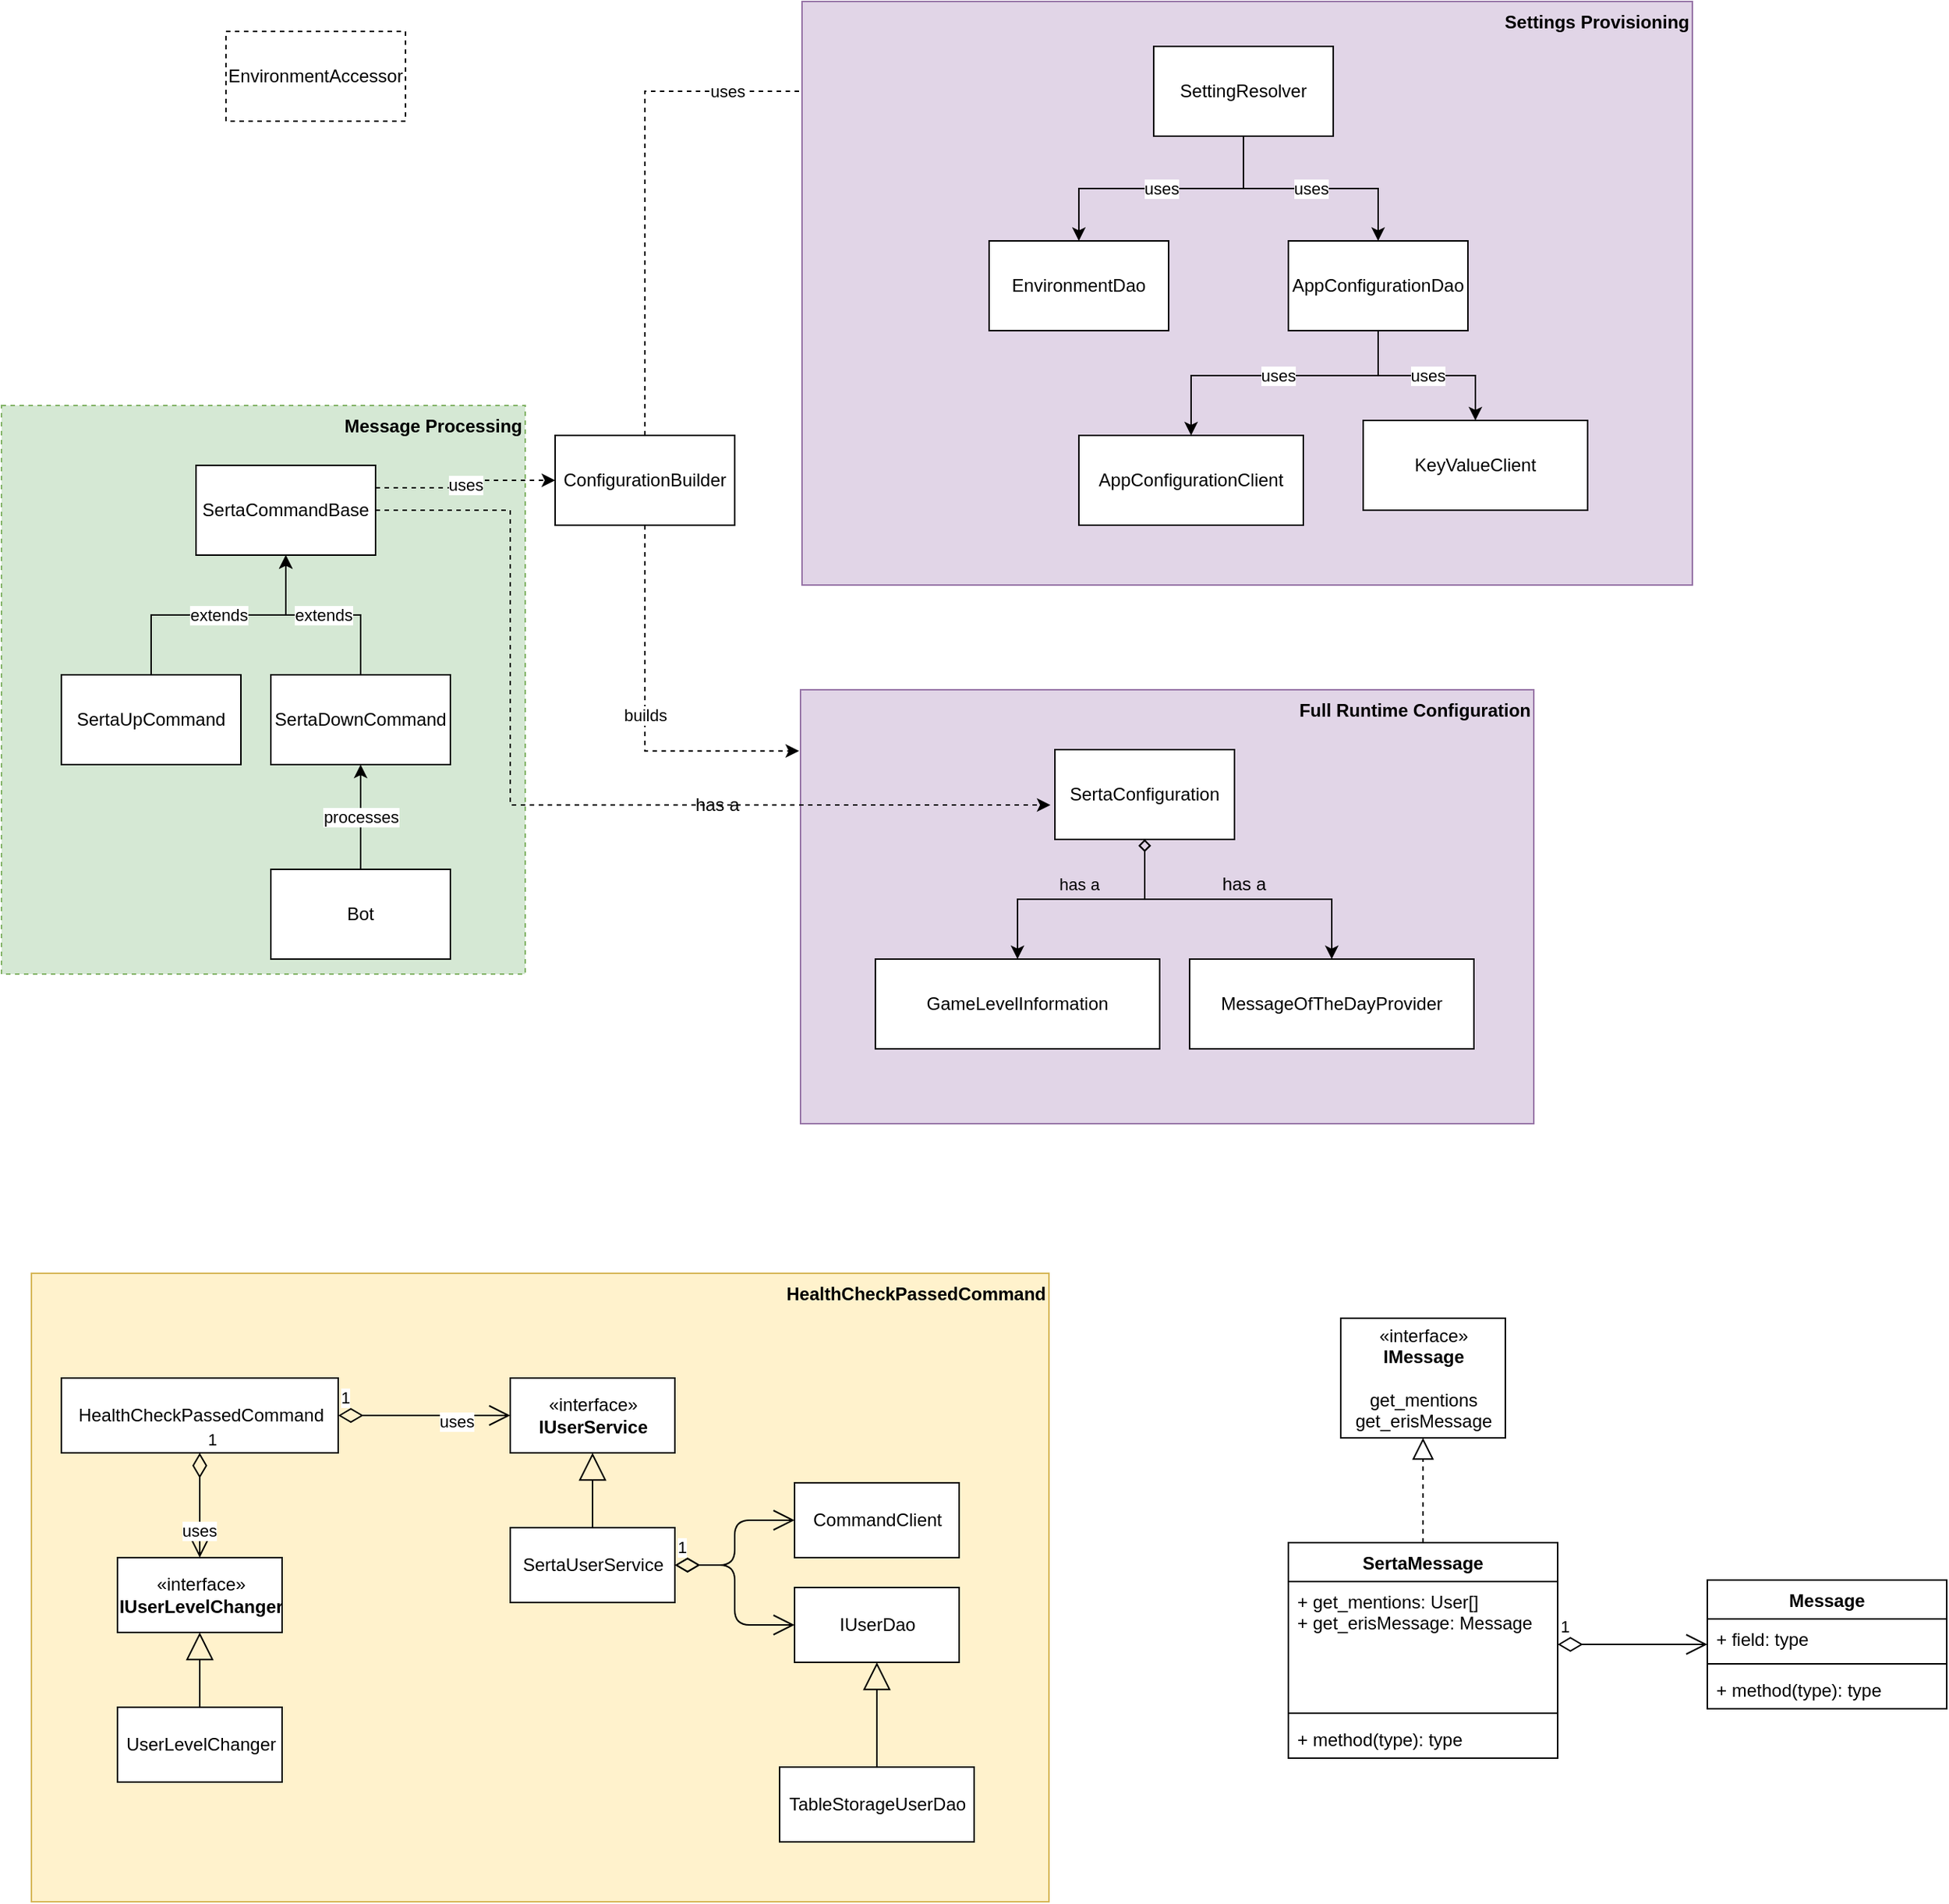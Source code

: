 <mxfile version="13.0.9" type="github">
  <diagram id="GnVgiSFdVF10wmryirrv" name="Page-1">
    <mxGraphModel dx="946" dy="1661" grid="1" gridSize="10" guides="1" tooltips="1" connect="1" arrows="1" fold="1" page="1" pageScale="1" pageWidth="850" pageHeight="1100" math="0" shadow="0">
      <root>
        <mxCell id="0" />
        <mxCell id="1" parent="0" />
        <mxCell id="4HCinlOvz4c1UebS4xHj-32" value="HealthCheckPassedCommand" style="rounded=0;whiteSpace=wrap;html=1;fillColor=#fff2cc;strokeColor=#d6b656;fontStyle=1;align=right;verticalAlign=top;" parent="1" vertex="1">
          <mxGeometry x="40" y="610" width="680" height="420" as="geometry" />
        </mxCell>
        <mxCell id="5fEO6STA1TvdQxu0LVJK-40" value="Message Processing" style="rounded=0;whiteSpace=wrap;html=1;dashed=1;align=right;fontStyle=1;verticalAlign=top;fillColor=#d5e8d4;strokeColor=#82b366;" parent="1" vertex="1">
          <mxGeometry x="20" y="30" width="350" height="380" as="geometry" />
        </mxCell>
        <mxCell id="5fEO6STA1TvdQxu0LVJK-2" value="EnvironmentAccessor" style="rounded=0;whiteSpace=wrap;html=1;dashed=1;" parent="1" vertex="1">
          <mxGeometry x="170" y="-220" width="120" height="60" as="geometry" />
        </mxCell>
        <mxCell id="5fEO6STA1TvdQxu0LVJK-35" value="uses" style="edgeStyle=orthogonalEdgeStyle;rounded=0;orthogonalLoop=1;jettySize=auto;html=1;exitX=0.5;exitY=0;exitDx=0;exitDy=0;entryX=0;entryY=0.5;entryDx=0;entryDy=0;dashed=1;" parent="1" source="5fEO6STA1TvdQxu0LVJK-3" target="5fEO6STA1TvdQxu0LVJK-1" edge="1">
          <mxGeometry relative="1" as="geometry" />
        </mxCell>
        <mxCell id="5fEO6STA1TvdQxu0LVJK-39" value="builds" style="edgeStyle=orthogonalEdgeStyle;rounded=0;orthogonalLoop=1;jettySize=auto;html=1;exitX=0.5;exitY=1;exitDx=0;exitDy=0;entryX=-0.002;entryY=0.141;entryDx=0;entryDy=0;entryPerimeter=0;dashed=1;" parent="1" source="5fEO6STA1TvdQxu0LVJK-3" target="5fEO6STA1TvdQxu0LVJK-34" edge="1">
          <mxGeometry relative="1" as="geometry" />
        </mxCell>
        <mxCell id="5fEO6STA1TvdQxu0LVJK-3" value="ConfigurationBuilder" style="rounded=0;whiteSpace=wrap;html=1;" parent="1" vertex="1">
          <mxGeometry x="390" y="50" width="120" height="60" as="geometry" />
        </mxCell>
        <mxCell id="5fEO6STA1TvdQxu0LVJK-30" value="uses" style="edgeStyle=orthogonalEdgeStyle;rounded=0;orthogonalLoop=1;jettySize=auto;html=1;exitX=1;exitY=0.25;exitDx=0;exitDy=0;entryX=0;entryY=0.5;entryDx=0;entryDy=0;dashed=1;" parent="1" source="5fEO6STA1TvdQxu0LVJK-11" target="5fEO6STA1TvdQxu0LVJK-3" edge="1">
          <mxGeometry relative="1" as="geometry" />
        </mxCell>
        <mxCell id="5fEO6STA1TvdQxu0LVJK-11" value="SertaCommandBase" style="rounded=0;whiteSpace=wrap;html=1;" parent="1" vertex="1">
          <mxGeometry x="150" y="70" width="120" height="60" as="geometry" />
        </mxCell>
        <mxCell id="5fEO6STA1TvdQxu0LVJK-28" value="extends" style="edgeStyle=orthogonalEdgeStyle;rounded=0;orthogonalLoop=1;jettySize=auto;html=1;exitX=0.5;exitY=0;exitDx=0;exitDy=0;entryX=0.5;entryY=1;entryDx=0;entryDy=0;" parent="1" source="5fEO6STA1TvdQxu0LVJK-25" target="5fEO6STA1TvdQxu0LVJK-11" edge="1">
          <mxGeometry relative="1" as="geometry" />
        </mxCell>
        <mxCell id="5fEO6STA1TvdQxu0LVJK-25" value="SertaUpCommand" style="rounded=0;whiteSpace=wrap;html=1;" parent="1" vertex="1">
          <mxGeometry x="60" y="210" width="120" height="60" as="geometry" />
        </mxCell>
        <mxCell id="5fEO6STA1TvdQxu0LVJK-29" value="extends" style="edgeStyle=orthogonalEdgeStyle;rounded=0;orthogonalLoop=1;jettySize=auto;html=1;exitX=0.5;exitY=0;exitDx=0;exitDy=0;entryX=0.5;entryY=1;entryDx=0;entryDy=0;" parent="1" source="5fEO6STA1TvdQxu0LVJK-27" target="5fEO6STA1TvdQxu0LVJK-11" edge="1">
          <mxGeometry relative="1" as="geometry">
            <mxPoint x="420" y="150" as="targetPoint" />
          </mxGeometry>
        </mxCell>
        <mxCell id="5fEO6STA1TvdQxu0LVJK-27" value="SertaDownCommand" style="rounded=0;whiteSpace=wrap;html=1;" parent="1" vertex="1">
          <mxGeometry x="200" y="210" width="120" height="60" as="geometry" />
        </mxCell>
        <mxCell id="5fEO6STA1TvdQxu0LVJK-32" value="processes" style="edgeStyle=orthogonalEdgeStyle;rounded=0;orthogonalLoop=1;jettySize=auto;html=1;entryX=0.5;entryY=1;entryDx=0;entryDy=0;" parent="1" source="5fEO6STA1TvdQxu0LVJK-31" target="5fEO6STA1TvdQxu0LVJK-27" edge="1">
          <mxGeometry relative="1" as="geometry">
            <Array as="points">
              <mxPoint x="260" y="310" />
              <mxPoint x="260" y="310" />
            </Array>
          </mxGeometry>
        </mxCell>
        <mxCell id="5fEO6STA1TvdQxu0LVJK-31" value="Bot" style="rounded=0;whiteSpace=wrap;html=1;" parent="1" vertex="1">
          <mxGeometry x="200" y="340" width="120" height="60" as="geometry" />
        </mxCell>
        <mxCell id="5fEO6STA1TvdQxu0LVJK-37" value="" style="group;verticalAlign=top;" parent="1" vertex="1" connectable="0">
          <mxGeometry x="555" y="-240" width="595" height="390" as="geometry" />
        </mxCell>
        <mxCell id="5fEO6STA1TvdQxu0LVJK-36" value="&lt;b&gt;Settings Provisioning&lt;/b&gt;" style="rounded=0;whiteSpace=wrap;html=1;align=right;fillColor=#e1d5e7;strokeColor=#9673a6;verticalAlign=top;" parent="5fEO6STA1TvdQxu0LVJK-37" vertex="1">
          <mxGeometry width="595" height="390" as="geometry" />
        </mxCell>
        <mxCell id="5fEO6STA1TvdQxu0LVJK-1" value="SettingResolver" style="rounded=0;whiteSpace=wrap;html=1;" parent="5fEO6STA1TvdQxu0LVJK-37" vertex="1">
          <mxGeometry x="235" y="30" width="120" height="60" as="geometry" />
        </mxCell>
        <mxCell id="5fEO6STA1TvdQxu0LVJK-5" value="EnvironmentDao" style="rounded=0;whiteSpace=wrap;html=1;" parent="5fEO6STA1TvdQxu0LVJK-37" vertex="1">
          <mxGeometry x="125" y="160" width="120" height="60" as="geometry" />
        </mxCell>
        <mxCell id="5fEO6STA1TvdQxu0LVJK-13" value="uses" style="edgeStyle=orthogonalEdgeStyle;rounded=0;orthogonalLoop=1;jettySize=auto;html=1;exitX=0.5;exitY=1;exitDx=0;exitDy=0;entryX=0.5;entryY=0;entryDx=0;entryDy=0;" parent="5fEO6STA1TvdQxu0LVJK-37" source="5fEO6STA1TvdQxu0LVJK-1" target="5fEO6STA1TvdQxu0LVJK-5" edge="1">
          <mxGeometry relative="1" as="geometry" />
        </mxCell>
        <mxCell id="5fEO6STA1TvdQxu0LVJK-14" value="AppConfigurationDao" style="rounded=0;whiteSpace=wrap;html=1;" parent="5fEO6STA1TvdQxu0LVJK-37" vertex="1">
          <mxGeometry x="325" y="160" width="120" height="60" as="geometry" />
        </mxCell>
        <mxCell id="5fEO6STA1TvdQxu0LVJK-15" value="uses" style="edgeStyle=orthogonalEdgeStyle;rounded=0;orthogonalLoop=1;jettySize=auto;html=1;exitX=0.5;exitY=1;exitDx=0;exitDy=0;entryX=0.5;entryY=0;entryDx=0;entryDy=0;" parent="5fEO6STA1TvdQxu0LVJK-37" source="5fEO6STA1TvdQxu0LVJK-1" target="5fEO6STA1TvdQxu0LVJK-14" edge="1">
          <mxGeometry relative="1" as="geometry" />
        </mxCell>
        <mxCell id="5fEO6STA1TvdQxu0LVJK-16" value="AppConfigurationClient" style="rounded=0;whiteSpace=wrap;html=1;" parent="5fEO6STA1TvdQxu0LVJK-37" vertex="1">
          <mxGeometry x="185" y="290" width="150" height="60" as="geometry" />
        </mxCell>
        <mxCell id="5fEO6STA1TvdQxu0LVJK-18" value="uses" style="edgeStyle=orthogonalEdgeStyle;rounded=0;orthogonalLoop=1;jettySize=auto;html=1;" parent="5fEO6STA1TvdQxu0LVJK-37" source="5fEO6STA1TvdQxu0LVJK-14" target="5fEO6STA1TvdQxu0LVJK-16" edge="1">
          <mxGeometry relative="1" as="geometry">
            <Array as="points">
              <mxPoint x="385" y="250" />
              <mxPoint x="260" y="250" />
            </Array>
          </mxGeometry>
        </mxCell>
        <mxCell id="5fEO6STA1TvdQxu0LVJK-17" value="KeyValueClient" style="rounded=0;whiteSpace=wrap;html=1;" parent="5fEO6STA1TvdQxu0LVJK-37" vertex="1">
          <mxGeometry x="375" y="280" width="150" height="60" as="geometry" />
        </mxCell>
        <mxCell id="5fEO6STA1TvdQxu0LVJK-19" value="uses" style="edgeStyle=orthogonalEdgeStyle;rounded=0;orthogonalLoop=1;jettySize=auto;html=1;" parent="5fEO6STA1TvdQxu0LVJK-37" source="5fEO6STA1TvdQxu0LVJK-14" target="5fEO6STA1TvdQxu0LVJK-17" edge="1">
          <mxGeometry relative="1" as="geometry" />
        </mxCell>
        <mxCell id="5fEO6STA1TvdQxu0LVJK-34" value="&lt;b&gt;Full Runtime Configuration&lt;br&gt;&lt;/b&gt;" style="rounded=0;whiteSpace=wrap;html=1;align=right;fillColor=#e1d5e7;strokeColor=#9673a6;verticalAlign=top;" parent="1" vertex="1">
          <mxGeometry x="554" y="220" width="490" height="290" as="geometry" />
        </mxCell>
        <mxCell id="5fEO6STA1TvdQxu0LVJK-4" value="SertaConfiguration" style="rounded=0;whiteSpace=wrap;html=1;" parent="1" vertex="1">
          <mxGeometry x="724" y="260" width="120" height="60" as="geometry" />
        </mxCell>
        <mxCell id="5fEO6STA1TvdQxu0LVJK-6" value="MessageOfTheDayProvider" style="rounded=0;whiteSpace=wrap;html=1;" parent="1" vertex="1">
          <mxGeometry x="814" y="400" width="190" height="60" as="geometry" />
        </mxCell>
        <mxCell id="5fEO6STA1TvdQxu0LVJK-9" style="edgeStyle=orthogonalEdgeStyle;rounded=0;orthogonalLoop=1;jettySize=auto;html=1;exitX=0.5;exitY=1;exitDx=0;exitDy=0;entryX=0.5;entryY=0;entryDx=0;entryDy=0;startArrow=diamond;startFill=0;" parent="1" source="5fEO6STA1TvdQxu0LVJK-4" target="5fEO6STA1TvdQxu0LVJK-6" edge="1">
          <mxGeometry relative="1" as="geometry" />
        </mxCell>
        <mxCell id="5fEO6STA1TvdQxu0LVJK-10" value="has a" style="text;html=1;align=center;verticalAlign=middle;resizable=0;points=[];" parent="5fEO6STA1TvdQxu0LVJK-9" vertex="1" connectable="0">
          <mxGeometry x="0.333" y="2" relative="1" as="geometry">
            <mxPoint x="-30.8" y="-8" as="offset" />
          </mxGeometry>
        </mxCell>
        <mxCell id="5fEO6STA1TvdQxu0LVJK-7" value="GameLevelInformation" style="rounded=0;whiteSpace=wrap;html=1;" parent="1" vertex="1">
          <mxGeometry x="604" y="400" width="190" height="60" as="geometry" />
        </mxCell>
        <mxCell id="5fEO6STA1TvdQxu0LVJK-8" value="has a" style="edgeStyle=orthogonalEdgeStyle;rounded=0;orthogonalLoop=1;jettySize=auto;html=1;startArrow=diamond;startFill=0;fillColor=#e1d5e7;strokeColor=#000000;labelBackgroundColor=none;" parent="1" source="5fEO6STA1TvdQxu0LVJK-4" target="5fEO6STA1TvdQxu0LVJK-7" edge="1">
          <mxGeometry x="0.018" y="-10" relative="1" as="geometry">
            <mxPoint as="offset" />
          </mxGeometry>
        </mxCell>
        <mxCell id="5fEO6STA1TvdQxu0LVJK-20" style="edgeStyle=orthogonalEdgeStyle;rounded=0;orthogonalLoop=1;jettySize=auto;html=1;exitX=1;exitY=0.5;exitDx=0;exitDy=0;entryX=-0.025;entryY=0.617;entryDx=0;entryDy=0;dashed=1;entryPerimeter=0;" parent="1" source="5fEO6STA1TvdQxu0LVJK-11" target="5fEO6STA1TvdQxu0LVJK-4" edge="1">
          <mxGeometry relative="1" as="geometry">
            <Array as="points">
              <mxPoint x="360" y="100" />
              <mxPoint x="360" y="297" />
            </Array>
          </mxGeometry>
        </mxCell>
        <mxCell id="5fEO6STA1TvdQxu0LVJK-21" value="has a" style="text;html=1;align=center;verticalAlign=middle;resizable=0;points=[];" parent="5fEO6STA1TvdQxu0LVJK-20" vertex="1" connectable="0">
          <mxGeometry x="0.31" relative="1" as="geometry">
            <mxPoint as="offset" />
          </mxGeometry>
        </mxCell>
        <mxCell id="4HCinlOvz4c1UebS4xHj-2" value="HealthCheckPassedCommand" style="html=1;" parent="1" vertex="1">
          <mxGeometry x="60" y="680" width="185" height="50" as="geometry" />
        </mxCell>
        <mxCell id="4HCinlOvz4c1UebS4xHj-7" value="«interface»&lt;br&gt;&lt;b&gt;IUserLevelChanger&lt;/b&gt;" style="html=1;" parent="1" vertex="1">
          <mxGeometry x="97.5" y="800" width="110" height="50" as="geometry" />
        </mxCell>
        <mxCell id="4HCinlOvz4c1UebS4xHj-8" value="«interface»&lt;br&gt;&lt;b&gt;IUserService&lt;/b&gt;" style="html=1;" parent="1" vertex="1">
          <mxGeometry x="360" y="680" width="110" height="50" as="geometry" />
        </mxCell>
        <mxCell id="4HCinlOvz4c1UebS4xHj-9" value="1" style="endArrow=open;html=1;endSize=12;startArrow=diamondThin;startSize=14;startFill=0;edgeStyle=orthogonalEdgeStyle;align=left;verticalAlign=bottom;entryX=0;entryY=0.5;entryDx=0;entryDy=0;" parent="1" source="4HCinlOvz4c1UebS4xHj-2" target="4HCinlOvz4c1UebS4xHj-8" edge="1">
          <mxGeometry x="-1" y="3" relative="1" as="geometry">
            <mxPoint x="222.5" y="665" as="sourcePoint" />
            <mxPoint x="382.5" y="665" as="targetPoint" />
          </mxGeometry>
        </mxCell>
        <mxCell id="4HCinlOvz4c1UebS4xHj-10" value="uses" style="edgeLabel;html=1;align=center;verticalAlign=middle;resizable=0;points=[];" parent="4HCinlOvz4c1UebS4xHj-9" vertex="1" connectable="0">
          <mxGeometry x="0.367" y="-4" relative="1" as="geometry">
            <mxPoint as="offset" />
          </mxGeometry>
        </mxCell>
        <mxCell id="4HCinlOvz4c1UebS4xHj-14" value="1" style="endArrow=open;html=1;endSize=12;startArrow=diamondThin;startSize=14;startFill=0;edgeStyle=orthogonalEdgeStyle;align=left;verticalAlign=bottom;entryX=0.5;entryY=0;entryDx=0;entryDy=0;" parent="1" source="4HCinlOvz4c1UebS4xHj-2" target="4HCinlOvz4c1UebS4xHj-7" edge="1">
          <mxGeometry x="-1" y="3" relative="1" as="geometry">
            <mxPoint x="222.5" y="740" as="sourcePoint" />
            <mxPoint x="382.5" y="704.5" as="targetPoint" />
          </mxGeometry>
        </mxCell>
        <mxCell id="4HCinlOvz4c1UebS4xHj-15" value="uses" style="edgeLabel;html=1;align=center;verticalAlign=middle;resizable=0;points=[];" parent="4HCinlOvz4c1UebS4xHj-14" vertex="1" connectable="0">
          <mxGeometry x="0.47" y="-1" relative="1" as="geometry">
            <mxPoint as="offset" />
          </mxGeometry>
        </mxCell>
        <mxCell id="4HCinlOvz4c1UebS4xHj-19" value="SertaUserService" style="html=1;" parent="1" vertex="1">
          <mxGeometry x="360" y="780" width="110" height="50" as="geometry" />
        </mxCell>
        <mxCell id="4HCinlOvz4c1UebS4xHj-20" value="" style="endArrow=block;endSize=16;endFill=0;html=1;entryX=0.5;entryY=1;entryDx=0;entryDy=0;" parent="1" source="4HCinlOvz4c1UebS4xHj-19" target="4HCinlOvz4c1UebS4xHj-8" edge="1">
          <mxGeometry width="160" relative="1" as="geometry">
            <mxPoint x="280" y="900" as="sourcePoint" />
            <mxPoint x="440" y="900" as="targetPoint" />
          </mxGeometry>
        </mxCell>
        <mxCell id="4HCinlOvz4c1UebS4xHj-22" value="CommandClient" style="html=1;" parent="1" vertex="1">
          <mxGeometry x="550" y="750" width="110" height="50" as="geometry" />
        </mxCell>
        <mxCell id="4HCinlOvz4c1UebS4xHj-23" value="IUserDao" style="html=1;" parent="1" vertex="1">
          <mxGeometry x="550" y="820" width="110" height="50" as="geometry" />
        </mxCell>
        <mxCell id="4HCinlOvz4c1UebS4xHj-24" value="1" style="endArrow=open;html=1;endSize=12;startArrow=diamondThin;startSize=14;startFill=0;edgeStyle=orthogonalEdgeStyle;align=left;verticalAlign=bottom;entryX=0;entryY=0.5;entryDx=0;entryDy=0;" parent="1" source="4HCinlOvz4c1UebS4xHj-19" target="4HCinlOvz4c1UebS4xHj-22" edge="1">
          <mxGeometry x="-1" y="3" relative="1" as="geometry">
            <mxPoint x="470" y="805" as="sourcePoint" />
            <mxPoint x="630" y="805" as="targetPoint" />
          </mxGeometry>
        </mxCell>
        <mxCell id="4HCinlOvz4c1UebS4xHj-25" value="1" style="endArrow=open;html=1;endSize=12;startArrow=diamondThin;startSize=14;startFill=0;edgeStyle=orthogonalEdgeStyle;align=left;verticalAlign=bottom;entryX=0;entryY=0.5;entryDx=0;entryDy=0;" parent="1" source="4HCinlOvz4c1UebS4xHj-19" target="4HCinlOvz4c1UebS4xHj-23" edge="1">
          <mxGeometry x="-1" y="3" relative="1" as="geometry">
            <mxPoint x="410" y="960" as="sourcePoint" />
            <mxPoint x="570" y="960" as="targetPoint" />
          </mxGeometry>
        </mxCell>
        <mxCell id="4HCinlOvz4c1UebS4xHj-26" value="TableStorageUserDao" style="html=1;" parent="1" vertex="1">
          <mxGeometry x="540" y="940" width="130" height="50" as="geometry" />
        </mxCell>
        <mxCell id="4HCinlOvz4c1UebS4xHj-29" value="" style="endArrow=block;endSize=16;endFill=0;html=1;entryX=0.5;entryY=1;entryDx=0;entryDy=0;exitX=0.5;exitY=0;exitDx=0;exitDy=0;" parent="1" source="4HCinlOvz4c1UebS4xHj-26" target="4HCinlOvz4c1UebS4xHj-23" edge="1">
          <mxGeometry width="160" relative="1" as="geometry">
            <mxPoint x="360" y="990" as="sourcePoint" />
            <mxPoint x="520" y="990" as="targetPoint" />
          </mxGeometry>
        </mxCell>
        <mxCell id="4HCinlOvz4c1UebS4xHj-30" value="UserLevelChanger" style="html=1;" parent="1" vertex="1">
          <mxGeometry x="97.5" y="900" width="110" height="50" as="geometry" />
        </mxCell>
        <mxCell id="4HCinlOvz4c1UebS4xHj-31" value="" style="endArrow=block;endSize=16;endFill=0;html=1;entryX=0.5;entryY=1;entryDx=0;entryDy=0;exitX=0.5;exitY=0;exitDx=0;exitDy=0;" parent="1" source="4HCinlOvz4c1UebS4xHj-30" target="4HCinlOvz4c1UebS4xHj-7" edge="1">
          <mxGeometry width="160" relative="1" as="geometry">
            <mxPoint x="60" y="990" as="sourcePoint" />
            <mxPoint x="220" y="990" as="targetPoint" />
          </mxGeometry>
        </mxCell>
        <mxCell id="flIs2jT2OfzVOEZ9wNcF-4" value="«interface»&lt;br&gt;&lt;b&gt;IMessage&lt;/b&gt;&lt;br&gt;&lt;br&gt;get_mentions&lt;br&gt;get_erisMessage" style="html=1;" parent="1" vertex="1">
          <mxGeometry x="915" y="640" width="110" height="80" as="geometry" />
        </mxCell>
        <mxCell id="flIs2jT2OfzVOEZ9wNcF-9" value="1" style="endArrow=open;html=1;endSize=12;startArrow=diamondThin;startSize=14;startFill=0;edgeStyle=orthogonalEdgeStyle;align=left;verticalAlign=bottom;exitX=1;exitY=0.5;exitDx=0;exitDy=0;" parent="1" source="flIs2jT2OfzVOEZ9wNcF-6" target="flIs2jT2OfzVOEZ9wNcF-10" edge="1">
          <mxGeometry x="-1" y="3" relative="1" as="geometry">
            <mxPoint x="750" y="920" as="sourcePoint" />
            <mxPoint x="910" y="920" as="targetPoint" />
          </mxGeometry>
        </mxCell>
        <mxCell id="flIs2jT2OfzVOEZ9wNcF-14" value="" style="endArrow=block;dashed=1;endFill=0;endSize=12;html=1;exitX=0.5;exitY=0;exitDx=0;exitDy=0;entryX=0.5;entryY=1;entryDx=0;entryDy=0;" parent="1" source="flIs2jT2OfzVOEZ9wNcF-5" target="flIs2jT2OfzVOEZ9wNcF-4" edge="1">
          <mxGeometry width="160" relative="1" as="geometry">
            <mxPoint x="750" y="920" as="sourcePoint" />
            <mxPoint x="910" y="920" as="targetPoint" />
          </mxGeometry>
        </mxCell>
        <mxCell id="flIs2jT2OfzVOEZ9wNcF-5" value="SertaMessage" style="swimlane;fontStyle=1;align=center;verticalAlign=top;childLayout=stackLayout;horizontal=1;startSize=26;horizontalStack=0;resizeParent=1;resizeParentMax=0;resizeLast=0;collapsible=1;marginBottom=0;" parent="1" vertex="1">
          <mxGeometry x="880" y="790" width="180" height="144" as="geometry" />
        </mxCell>
        <mxCell id="flIs2jT2OfzVOEZ9wNcF-6" value="+ get_mentions: User[]&#xa;+ get_erisMessage: Message" style="text;strokeColor=none;fillColor=none;align=left;verticalAlign=top;spacingLeft=4;spacingRight=4;overflow=hidden;rotatable=0;points=[[0,0.5],[1,0.5]];portConstraint=eastwest;" parent="flIs2jT2OfzVOEZ9wNcF-5" vertex="1">
          <mxGeometry y="26" width="180" height="84" as="geometry" />
        </mxCell>
        <mxCell id="flIs2jT2OfzVOEZ9wNcF-7" value="" style="line;strokeWidth=1;fillColor=none;align=left;verticalAlign=middle;spacingTop=-1;spacingLeft=3;spacingRight=3;rotatable=0;labelPosition=right;points=[];portConstraint=eastwest;" parent="flIs2jT2OfzVOEZ9wNcF-5" vertex="1">
          <mxGeometry y="110" width="180" height="8" as="geometry" />
        </mxCell>
        <mxCell id="flIs2jT2OfzVOEZ9wNcF-8" value="+ method(type): type" style="text;strokeColor=none;fillColor=none;align=left;verticalAlign=top;spacingLeft=4;spacingRight=4;overflow=hidden;rotatable=0;points=[[0,0.5],[1,0.5]];portConstraint=eastwest;" parent="flIs2jT2OfzVOEZ9wNcF-5" vertex="1">
          <mxGeometry y="118" width="180" height="26" as="geometry" />
        </mxCell>
        <mxCell id="flIs2jT2OfzVOEZ9wNcF-10" value="Message" style="swimlane;fontStyle=1;align=center;verticalAlign=top;childLayout=stackLayout;horizontal=1;startSize=26;horizontalStack=0;resizeParent=1;resizeParentMax=0;resizeLast=0;collapsible=1;marginBottom=0;" parent="1" vertex="1">
          <mxGeometry x="1160" y="815" width="160" height="86" as="geometry" />
        </mxCell>
        <mxCell id="flIs2jT2OfzVOEZ9wNcF-11" value="+ field: type" style="text;strokeColor=none;fillColor=none;align=left;verticalAlign=top;spacingLeft=4;spacingRight=4;overflow=hidden;rotatable=0;points=[[0,0.5],[1,0.5]];portConstraint=eastwest;" parent="flIs2jT2OfzVOEZ9wNcF-10" vertex="1">
          <mxGeometry y="26" width="160" height="26" as="geometry" />
        </mxCell>
        <mxCell id="flIs2jT2OfzVOEZ9wNcF-12" value="" style="line;strokeWidth=1;fillColor=none;align=left;verticalAlign=middle;spacingTop=-1;spacingLeft=3;spacingRight=3;rotatable=0;labelPosition=right;points=[];portConstraint=eastwest;" parent="flIs2jT2OfzVOEZ9wNcF-10" vertex="1">
          <mxGeometry y="52" width="160" height="8" as="geometry" />
        </mxCell>
        <mxCell id="flIs2jT2OfzVOEZ9wNcF-13" value="+ method(type): type" style="text;strokeColor=none;fillColor=none;align=left;verticalAlign=top;spacingLeft=4;spacingRight=4;overflow=hidden;rotatable=0;points=[[0,0.5],[1,0.5]];portConstraint=eastwest;" parent="flIs2jT2OfzVOEZ9wNcF-10" vertex="1">
          <mxGeometry y="60" width="160" height="26" as="geometry" />
        </mxCell>
      </root>
    </mxGraphModel>
  </diagram>
</mxfile>
